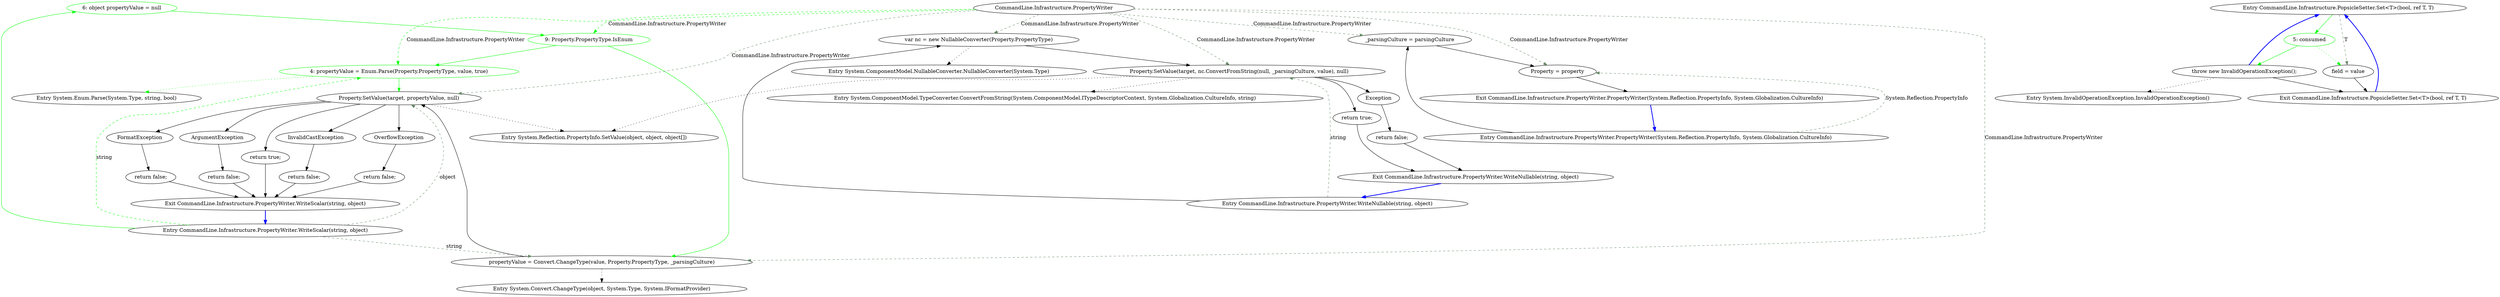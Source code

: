 digraph  {
d5 [cluster="CommandLine.Infrastructure.PropertyWriter.WriteScalar(string, object)", color=green, community=0, label="6: object propertyValue = null", span="52-52"];
d4 [cluster="CommandLine.Infrastructure.PropertyWriter.WriteScalar(string, object)", label="Entry CommandLine.Infrastructure.PropertyWriter.WriteScalar(string, object)", span="48-48"];
d6 [cluster="CommandLine.Infrastructure.PropertyWriter.WriteScalar(string, object)", color=green, community=0, label="9: Property.PropertyType.IsEnum", span="53-53"];
d7 [cluster="CommandLine.Infrastructure.PropertyWriter.WriteScalar(string, object)", color=green, community=0, label="4: propertyValue = Enum.Parse(Property.PropertyType, value, true)", span="55-55"];
d32 [label="CommandLine.Infrastructure.PropertyWriter", span=""];
d9 [cluster="CommandLine.Infrastructure.PropertyWriter.WriteScalar(string, object)", label="Property.SetValue(target, propertyValue, null)", span="62-62"];
d20 [cluster="System.Enum.Parse(System.Type, string, bool)", label="Entry System.Enum.Parse(System.Type, string, bool)", span="0-0"];
d8 [cluster="CommandLine.Infrastructure.PropertyWriter.WriteScalar(string, object)", label="propertyValue = Convert.ChangeType(value, Property.PropertyType, _parsingCulture)", span="59-59"];
d19 [cluster="CommandLine.Infrastructure.PropertyWriter.WriteScalar(string, object)", label="Exit CommandLine.Infrastructure.PropertyWriter.WriteScalar(string, object)", span="48-48"];
d1 [cluster="CommandLine.Infrastructure.PropertyWriter.PropertyWriter(System.Reflection.PropertyInfo, System.Globalization.CultureInfo)", label="_parsingCulture = parsingCulture", span="42-42"];
d2 [cluster="CommandLine.Infrastructure.PropertyWriter.PropertyWriter(System.Reflection.PropertyInfo, System.Globalization.CultureInfo)", label="Property = property", span="43-43"];
d24 [cluster="CommandLine.Infrastructure.PropertyWriter.WriteNullable(string, object)", label="var nc = new NullableConverter(Property.PropertyType)", span="87-87"];
d25 [cluster="CommandLine.Infrastructure.PropertyWriter.WriteNullable(string, object)", label="Property.SetValue(target, nc.ConvertFromString(null, _parsingCulture, value), null)", span="92-92"];
d10 [cluster="CommandLine.Infrastructure.PropertyWriter.WriteScalar(string, object)", label=InvalidCastException, span="64-64"];
d12 [cluster="CommandLine.Infrastructure.PropertyWriter.WriteScalar(string, object)", label=FormatException, span="68-68"];
d14 [cluster="CommandLine.Infrastructure.PropertyWriter.WriteScalar(string, object)", label=ArgumentException, span="72-72"];
d16 [cluster="CommandLine.Infrastructure.PropertyWriter.WriteScalar(string, object)", label=OverflowException, span="76-76"];
d18 [cluster="CommandLine.Infrastructure.PropertyWriter.WriteScalar(string, object)", label="return true;", span="81-81"];
d22 [cluster="System.Reflection.PropertyInfo.SetValue(object, object, object[])", label="Entry System.Reflection.PropertyInfo.SetValue(object, object, object[])", span="0-0"];
d21 [cluster="System.Convert.ChangeType(object, System.Type, System.IFormatProvider)", label="Entry System.Convert.ChangeType(object, System.Type, System.IFormatProvider)", span="0-0"];
d11 [cluster="CommandLine.Infrastructure.PropertyWriter.WriteScalar(string, object)", label="return false;", span="66-66"];
d13 [cluster="CommandLine.Infrastructure.PropertyWriter.WriteScalar(string, object)", label="return false;", span="70-70"];
d15 [cluster="CommandLine.Infrastructure.PropertyWriter.WriteScalar(string, object)", label="return false;", span="74-74"];
d17 [cluster="CommandLine.Infrastructure.PropertyWriter.WriteScalar(string, object)", label="return false;", span="78-78"];
d0 [cluster="CommandLine.Infrastructure.PropertyWriter.PropertyWriter(System.Reflection.PropertyInfo, System.Globalization.CultureInfo)", label="Entry CommandLine.Infrastructure.PropertyWriter.PropertyWriter(System.Reflection.PropertyInfo, System.Globalization.CultureInfo)", span="40-40"];
d3 [cluster="CommandLine.Infrastructure.PropertyWriter.PropertyWriter(System.Reflection.PropertyInfo, System.Globalization.CultureInfo)", label="Exit CommandLine.Infrastructure.PropertyWriter.PropertyWriter(System.Reflection.PropertyInfo, System.Globalization.CultureInfo)", span="40-40"];
d23 [cluster="CommandLine.Infrastructure.PropertyWriter.WriteNullable(string, object)", label="Entry CommandLine.Infrastructure.PropertyWriter.WriteNullable(string, object)", span="85-85"];
d30 [cluster="System.ComponentModel.NullableConverter.NullableConverter(System.Type)", label="Entry System.ComponentModel.NullableConverter.NullableConverter(System.Type)", span="0-0"];
d26 [cluster="CommandLine.Infrastructure.PropertyWriter.WriteNullable(string, object)", label=Exception, span="94-94"];
d28 [cluster="CommandLine.Infrastructure.PropertyWriter.WriteNullable(string, object)", label="return true;", span="99-99"];
d31 [cluster="System.ComponentModel.TypeConverter.ConvertFromString(System.ComponentModel.ITypeDescriptorContext, System.Globalization.CultureInfo, string)", label="Entry System.ComponentModel.TypeConverter.ConvertFromString(System.ComponentModel.ITypeDescriptorContext, System.Globalization.CultureInfo, string)", span="0-0"];
d29 [cluster="CommandLine.Infrastructure.PropertyWriter.WriteNullable(string, object)", label="Exit CommandLine.Infrastructure.PropertyWriter.WriteNullable(string, object)", span="85-85"];
d27 [cluster="CommandLine.Infrastructure.PropertyWriter.WriteNullable(string, object)", label="return false;", span="96-96"];
m0_0 [cluster="CommandLine.Infrastructure.PopsicleSetter.Set<T>(bool, ref T, T)", file="ParserResultExtensionsTests.cs", label="Entry CommandLine.Infrastructure.PopsicleSetter.Set<T>(bool, ref T, T)", span="31-31"];
m0_1 [cluster="CommandLine.Infrastructure.PopsicleSetter.Set<T>(bool, ref T, T)", color=green, community=0, file="ParserResultExtensionsTests.cs", label="5: consumed", span="33-33"];
m0_2 [cluster="CommandLine.Infrastructure.PopsicleSetter.Set<T>(bool, ref T, T)", file="ParserResultExtensionsTests.cs", label="throw new InvalidOperationException();", span="35-35"];
m0_3 [cluster="CommandLine.Infrastructure.PopsicleSetter.Set<T>(bool, ref T, T)", file="ParserResultExtensionsTests.cs", label="field = value", span="38-38"];
m0_4 [cluster="CommandLine.Infrastructure.PopsicleSetter.Set<T>(bool, ref T, T)", file="ParserResultExtensionsTests.cs", label="Exit CommandLine.Infrastructure.PopsicleSetter.Set<T>(bool, ref T, T)", span="31-31"];
m0_5 [cluster="System.InvalidOperationException.InvalidOperationException()", file="ParserResultExtensionsTests.cs", label="Entry System.InvalidOperationException.InvalidOperationException()", span="0-0"];
d5 -> d6  [color=green, key=0, style=solid];
d4 -> d5  [color=green, key=0, style=solid];
d4 -> d7  [color=green, key=1, label=string, style=dashed];
d4 -> d8  [color=darkseagreen4, key=1, label=string, style=dashed];
d4 -> d9  [color=darkseagreen4, key=1, label=object, style=dashed];
d6 -> d7  [color=green, key=0, style=solid];
d6 -> d8  [color=green, key=0, style=solid];
d7 -> d9  [color=green, key=0, style=solid];
d7 -> d20  [color=green, key=2, style=dotted];
d32 -> d7  [color=green, key=1, label="CommandLine.Infrastructure.PropertyWriter", style=dashed];
d32 -> d6  [color=green, key=1, label="CommandLine.Infrastructure.PropertyWriter", style=dashed];
d32 -> d1  [color=darkseagreen4, key=1, label="CommandLine.Infrastructure.PropertyWriter", style=dashed];
d32 -> d2  [color=darkseagreen4, key=1, label="CommandLine.Infrastructure.PropertyWriter", style=dashed];
d32 -> d8  [color=darkseagreen4, key=1, label="CommandLine.Infrastructure.PropertyWriter", style=dashed];
d32 -> d9  [color=darkseagreen4, key=1, label="CommandLine.Infrastructure.PropertyWriter", style=dashed];
d32 -> d24  [color=darkseagreen4, key=1, label="CommandLine.Infrastructure.PropertyWriter", style=dashed];
d32 -> d25  [color=darkseagreen4, key=1, label="CommandLine.Infrastructure.PropertyWriter", style=dashed];
d9 -> d10  [key=0, style=solid];
d9 -> d12  [key=0, style=solid];
d9 -> d14  [key=0, style=solid];
d9 -> d16  [key=0, style=solid];
d9 -> d18  [key=0, style=solid];
d9 -> d22  [key=2, style=dotted];
d8 -> d9  [key=0, style=solid];
d8 -> d21  [key=2, style=dotted];
d19 -> d4  [color=blue, key=0, style=bold];
d1 -> d2  [key=0, style=solid];
d2 -> d3  [key=0, style=solid];
d24 -> d25  [key=0, style=solid];
d24 -> d30  [key=2, style=dotted];
d25 -> d26  [key=0, style=solid];
d25 -> d28  [key=0, style=solid];
d25 -> d31  [key=2, style=dotted];
d25 -> d22  [key=2, style=dotted];
d10 -> d11  [key=0, style=solid];
d12 -> d13  [key=0, style=solid];
d14 -> d15  [key=0, style=solid];
d16 -> d17  [key=0, style=solid];
d18 -> d19  [key=0, style=solid];
d11 -> d19  [key=0, style=solid];
d13 -> d19  [key=0, style=solid];
d15 -> d19  [key=0, style=solid];
d17 -> d19  [key=0, style=solid];
d0 -> d1  [key=0, style=solid];
d0 -> d2  [color=darkseagreen4, key=1, label="System.Reflection.PropertyInfo", style=dashed];
d3 -> d0  [color=blue, key=0, style=bold];
d23 -> d24  [key=0, style=solid];
d23 -> d25  [color=darkseagreen4, key=1, label=string, style=dashed];
d26 -> d27  [key=0, style=solid];
d28 -> d29  [key=0, style=solid];
d29 -> d23  [color=blue, key=0, style=bold];
d27 -> d29  [key=0, style=solid];
m0_0 -> m0_1  [color=green, key=0, style=solid];
m0_0 -> m0_3  [color=darkseagreen4, key=1, label=T, style=dashed];
m0_1 -> m0_2  [color=green, key=0, style=solid];
m0_1 -> m0_3  [color=green, key=2, style=dotted];
m0_2 -> m0_0  [color=blue, key=0, style=bold];
m0_2 -> m0_4  [key=0, style=solid];
m0_2 -> m0_5  [key=2, style=dotted];
m0_3 -> m0_4  [key=0, style=solid];
m0_4 -> m0_0  [color=blue, key=0, style=bold];
}
